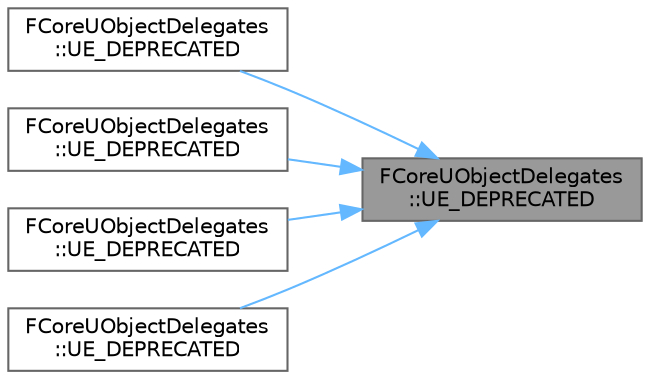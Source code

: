 digraph "FCoreUObjectDelegates::UE_DEPRECATED"
{
 // INTERACTIVE_SVG=YES
 // LATEX_PDF_SIZE
  bgcolor="transparent";
  edge [fontname=Helvetica,fontsize=10,labelfontname=Helvetica,labelfontsize=10];
  node [fontname=Helvetica,fontsize=10,shape=box,height=0.2,width=0.4];
  rankdir="RL";
  Node1 [id="Node000001",label="FCoreUObjectDelegates\l::UE_DEPRECATED",height=0.2,width=0.4,color="gray40", fillcolor="grey60", style="filled", fontcolor="black",tooltip=" "];
  Node1 -> Node2 [id="edge1_Node000001_Node000002",dir="back",color="steelblue1",style="solid",tooltip=" "];
  Node2 [id="Node000002",label="FCoreUObjectDelegates\l::UE_DEPRECATED",height=0.2,width=0.4,color="grey40", fillcolor="white", style="filled",URL="$d1/df0/structFCoreUObjectDelegates.html#ac578a49604f7e3a5fdf7e6d0632134df",tooltip=" "];
  Node1 -> Node3 [id="edge2_Node000001_Node000003",dir="back",color="steelblue1",style="solid",tooltip=" "];
  Node3 [id="Node000003",label="FCoreUObjectDelegates\l::UE_DEPRECATED",height=0.2,width=0.4,color="grey40", fillcolor="white", style="filled",URL="$d1/df0/structFCoreUObjectDelegates.html#ae69a4f8fd1e8ee1ff59f27d91ae5a64e",tooltip=" "];
  Node1 -> Node4 [id="edge3_Node000001_Node000004",dir="back",color="steelblue1",style="solid",tooltip=" "];
  Node4 [id="Node000004",label="FCoreUObjectDelegates\l::UE_DEPRECATED",height=0.2,width=0.4,color="grey40", fillcolor="white", style="filled",URL="$d1/df0/structFCoreUObjectDelegates.html#a69d7515b279d8b34eadc6b30cb8fa73a",tooltip=" "];
  Node1 -> Node5 [id="edge4_Node000001_Node000005",dir="back",color="steelblue1",style="solid",tooltip=" "];
  Node5 [id="Node000005",label="FCoreUObjectDelegates\l::UE_DEPRECATED",height=0.2,width=0.4,color="grey40", fillcolor="white", style="filled",URL="$d1/df0/structFCoreUObjectDelegates.html#af16c7396a613df6e58e3ec916926ee4a",tooltip="Called as last phase of reachability analysis."];
}
